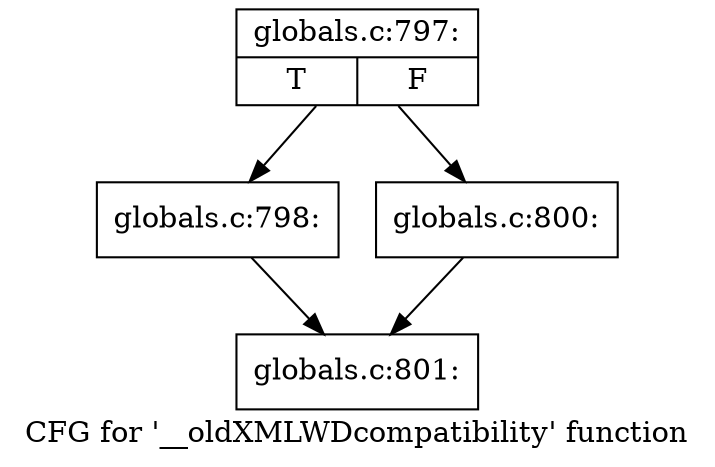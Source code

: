 digraph "CFG for '__oldXMLWDcompatibility' function" {
	label="CFG for '__oldXMLWDcompatibility' function";

	Node0x5624fdb351e0 [shape=record,label="{globals.c:797:|{<s0>T|<s1>F}}"];
	Node0x5624fdb351e0 -> Node0x5624fdb35320;
	Node0x5624fdb351e0 -> Node0x5624fdb353c0;
	Node0x5624fdb35320 [shape=record,label="{globals.c:798:}"];
	Node0x5624fdb35320 -> Node0x5624fdb35230;
	Node0x5624fdb353c0 [shape=record,label="{globals.c:800:}"];
	Node0x5624fdb353c0 -> Node0x5624fdb35230;
	Node0x5624fdb35230 [shape=record,label="{globals.c:801:}"];
}
